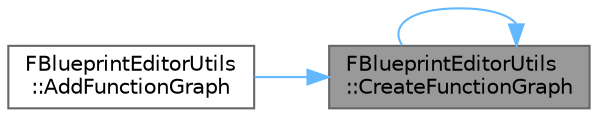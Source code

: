 digraph "FBlueprintEditorUtils::CreateFunctionGraph"
{
 // INTERACTIVE_SVG=YES
 // LATEX_PDF_SIZE
  bgcolor="transparent";
  edge [fontname=Helvetica,fontsize=10,labelfontname=Helvetica,labelfontsize=10];
  node [fontname=Helvetica,fontsize=10,shape=box,height=0.2,width=0.4];
  rankdir="RL";
  Node1 [id="Node000001",label="FBlueprintEditorUtils\l::CreateFunctionGraph",height=0.2,width=0.4,color="gray40", fillcolor="grey60", style="filled", fontcolor="black",tooltip="Creates a function graph, but does not add it to the blueprint."];
  Node1 -> Node2 [id="edge1_Node000001_Node000002",dir="back",color="steelblue1",style="solid",tooltip=" "];
  Node2 [id="Node000002",label="FBlueprintEditorUtils\l::AddFunctionGraph",height=0.2,width=0.4,color="grey40", fillcolor="white", style="filled",URL="$d1/db4/classFBlueprintEditorUtils.html#a4e45a59eac33330e503f7eae2000b28d",tooltip="Adds a function graph to this blueprint."];
  Node1 -> Node1 [id="edge2_Node000001_Node000001",dir="back",color="steelblue1",style="solid",tooltip=" "];
}
